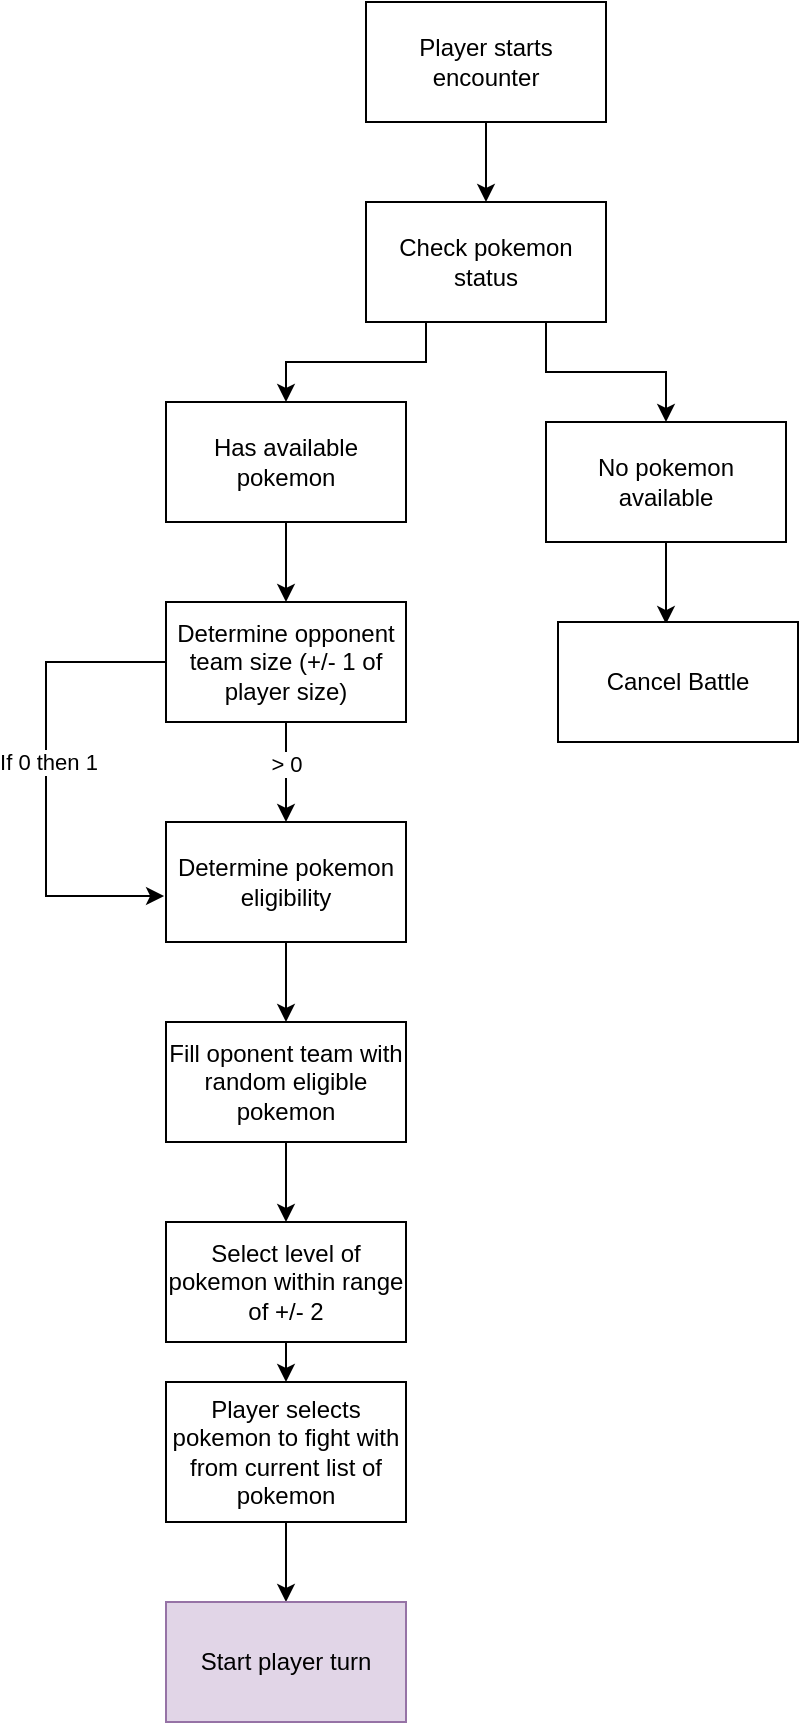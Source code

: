 <mxfile version="21.7.4" type="device" pages="3">
  <diagram id="NEHD2kZEJvYWs2-_3NYI" name="Start Combat">
    <mxGraphModel dx="2066" dy="1111" grid="1" gridSize="10" guides="1" tooltips="1" connect="1" arrows="1" fold="1" page="1" pageScale="1" pageWidth="850" pageHeight="1100" math="0" shadow="0">
      <root>
        <mxCell id="0" />
        <mxCell id="1" parent="0" />
        <mxCell id="_7RisfW2_EcUqP_K5y7g-1" style="edgeStyle=orthogonalEdgeStyle;rounded=0;orthogonalLoop=1;jettySize=auto;html=1;exitX=0.5;exitY=1;exitDx=0;exitDy=0;entryX=0.5;entryY=0;entryDx=0;entryDy=0;" edge="1" parent="1" source="_7RisfW2_EcUqP_K5y7g-2" target="_7RisfW2_EcUqP_K5y7g-6">
          <mxGeometry relative="1" as="geometry" />
        </mxCell>
        <mxCell id="_7RisfW2_EcUqP_K5y7g-2" value="Player starts encounter" style="rounded=0;whiteSpace=wrap;html=1;" vertex="1" parent="1">
          <mxGeometry x="330" y="160" width="120" height="60" as="geometry" />
        </mxCell>
        <mxCell id="_7RisfW2_EcUqP_K5y7g-25" style="edgeStyle=orthogonalEdgeStyle;rounded=0;orthogonalLoop=1;jettySize=auto;html=1;exitX=0.5;exitY=1;exitDx=0;exitDy=0;entryX=0.5;entryY=0;entryDx=0;entryDy=0;" edge="1" parent="1" source="_7RisfW2_EcUqP_K5y7g-3" target="_7RisfW2_EcUqP_K5y7g-24">
          <mxGeometry relative="1" as="geometry" />
        </mxCell>
        <mxCell id="_7RisfW2_EcUqP_K5y7g-3" value="Player selects pokemon to fight with from current list of pokemon" style="rounded=0;whiteSpace=wrap;html=1;" vertex="1" parent="1">
          <mxGeometry x="230" y="850" width="120" height="70" as="geometry" />
        </mxCell>
        <mxCell id="_7RisfW2_EcUqP_K5y7g-4" style="edgeStyle=orthogonalEdgeStyle;rounded=0;orthogonalLoop=1;jettySize=auto;html=1;exitX=0.25;exitY=1;exitDx=0;exitDy=0;entryX=0.5;entryY=0;entryDx=0;entryDy=0;" edge="1" parent="1" source="_7RisfW2_EcUqP_K5y7g-6" target="_7RisfW2_EcUqP_K5y7g-8">
          <mxGeometry relative="1" as="geometry" />
        </mxCell>
        <mxCell id="_7RisfW2_EcUqP_K5y7g-5" style="edgeStyle=orthogonalEdgeStyle;rounded=0;orthogonalLoop=1;jettySize=auto;html=1;exitX=0.75;exitY=1;exitDx=0;exitDy=0;" edge="1" parent="1" source="_7RisfW2_EcUqP_K5y7g-6" target="_7RisfW2_EcUqP_K5y7g-10">
          <mxGeometry relative="1" as="geometry" />
        </mxCell>
        <mxCell id="_7RisfW2_EcUqP_K5y7g-6" value="Check pokemon status" style="rounded=0;whiteSpace=wrap;html=1;" vertex="1" parent="1">
          <mxGeometry x="330" y="260" width="120" height="60" as="geometry" />
        </mxCell>
        <mxCell id="_7RisfW2_EcUqP_K5y7g-7" style="edgeStyle=orthogonalEdgeStyle;rounded=0;orthogonalLoop=1;jettySize=auto;html=1;exitX=0.5;exitY=1;exitDx=0;exitDy=0;entryX=0.5;entryY=0;entryDx=0;entryDy=0;" edge="1" parent="1" source="_7RisfW2_EcUqP_K5y7g-8" target="_7RisfW2_EcUqP_K5y7g-22">
          <mxGeometry relative="1" as="geometry" />
        </mxCell>
        <mxCell id="_7RisfW2_EcUqP_K5y7g-8" value="Has available pokemon" style="rounded=0;whiteSpace=wrap;html=1;" vertex="1" parent="1">
          <mxGeometry x="230" y="360" width="120" height="60" as="geometry" />
        </mxCell>
        <mxCell id="_7RisfW2_EcUqP_K5y7g-9" style="edgeStyle=orthogonalEdgeStyle;rounded=0;orthogonalLoop=1;jettySize=auto;html=1;exitX=0.5;exitY=1;exitDx=0;exitDy=0;entryX=0.45;entryY=0.017;entryDx=0;entryDy=0;entryPerimeter=0;" edge="1" parent="1" source="_7RisfW2_EcUqP_K5y7g-10" target="_7RisfW2_EcUqP_K5y7g-11">
          <mxGeometry relative="1" as="geometry" />
        </mxCell>
        <mxCell id="_7RisfW2_EcUqP_K5y7g-10" value="No pokemon available" style="rounded=0;whiteSpace=wrap;html=1;" vertex="1" parent="1">
          <mxGeometry x="420" y="370" width="120" height="60" as="geometry" />
        </mxCell>
        <mxCell id="_7RisfW2_EcUqP_K5y7g-11" value="Cancel Battle" style="rounded=0;whiteSpace=wrap;html=1;" vertex="1" parent="1">
          <mxGeometry x="426" y="470" width="120" height="60" as="geometry" />
        </mxCell>
        <mxCell id="_7RisfW2_EcUqP_K5y7g-12" style="edgeStyle=orthogonalEdgeStyle;rounded=0;orthogonalLoop=1;jettySize=auto;html=1;exitX=0.5;exitY=1;exitDx=0;exitDy=0;entryX=0.5;entryY=0;entryDx=0;entryDy=0;" edge="1" parent="1" source="_7RisfW2_EcUqP_K5y7g-13" target="_7RisfW2_EcUqP_K5y7g-17">
          <mxGeometry relative="1" as="geometry" />
        </mxCell>
        <mxCell id="_7RisfW2_EcUqP_K5y7g-13" value="Fill oponent team with random eligible pokemon" style="rounded=0;whiteSpace=wrap;html=1;" vertex="1" parent="1">
          <mxGeometry x="230" y="670" width="120" height="60" as="geometry" />
        </mxCell>
        <mxCell id="_7RisfW2_EcUqP_K5y7g-14" style="edgeStyle=orthogonalEdgeStyle;rounded=0;orthogonalLoop=1;jettySize=auto;html=1;exitX=0.5;exitY=1;exitDx=0;exitDy=0;entryX=0.5;entryY=0;entryDx=0;entryDy=0;" edge="1" parent="1" source="_7RisfW2_EcUqP_K5y7g-15" target="_7RisfW2_EcUqP_K5y7g-13">
          <mxGeometry relative="1" as="geometry" />
        </mxCell>
        <mxCell id="_7RisfW2_EcUqP_K5y7g-15" value="Determine pokemon eligibility" style="rounded=0;whiteSpace=wrap;html=1;" vertex="1" parent="1">
          <mxGeometry x="230" y="570" width="120" height="60" as="geometry" />
        </mxCell>
        <mxCell id="_7RisfW2_EcUqP_K5y7g-16" style="edgeStyle=orthogonalEdgeStyle;rounded=0;orthogonalLoop=1;jettySize=auto;html=1;exitX=0.5;exitY=1;exitDx=0;exitDy=0;entryX=0.5;entryY=0;entryDx=0;entryDy=0;" edge="1" parent="1" source="_7RisfW2_EcUqP_K5y7g-17" target="_7RisfW2_EcUqP_K5y7g-3">
          <mxGeometry relative="1" as="geometry" />
        </mxCell>
        <mxCell id="_7RisfW2_EcUqP_K5y7g-17" value="Select level of pokemon within range of +/- 2" style="rounded=0;whiteSpace=wrap;html=1;" vertex="1" parent="1">
          <mxGeometry x="230" y="770" width="120" height="60" as="geometry" />
        </mxCell>
        <mxCell id="_7RisfW2_EcUqP_K5y7g-18" style="edgeStyle=orthogonalEdgeStyle;rounded=0;orthogonalLoop=1;jettySize=auto;html=1;exitX=0;exitY=0.5;exitDx=0;exitDy=0;entryX=-0.008;entryY=0.617;entryDx=0;entryDy=0;entryPerimeter=0;" edge="1" parent="1" source="_7RisfW2_EcUqP_K5y7g-22" target="_7RisfW2_EcUqP_K5y7g-15">
          <mxGeometry relative="1" as="geometry">
            <Array as="points">
              <mxPoint x="170" y="490" />
              <mxPoint x="170" y="607" />
            </Array>
          </mxGeometry>
        </mxCell>
        <mxCell id="_7RisfW2_EcUqP_K5y7g-19" value="If 0 then 1" style="edgeLabel;html=1;align=center;verticalAlign=middle;resizable=0;points=[];" vertex="1" connectable="0" parent="_7RisfW2_EcUqP_K5y7g-18">
          <mxGeometry x="0.115" y="1" relative="1" as="geometry">
            <mxPoint y="-22" as="offset" />
          </mxGeometry>
        </mxCell>
        <mxCell id="_7RisfW2_EcUqP_K5y7g-20" style="edgeStyle=orthogonalEdgeStyle;rounded=0;orthogonalLoop=1;jettySize=auto;html=1;exitX=0.5;exitY=1;exitDx=0;exitDy=0;entryX=0.5;entryY=0;entryDx=0;entryDy=0;" edge="1" parent="1" source="_7RisfW2_EcUqP_K5y7g-22" target="_7RisfW2_EcUqP_K5y7g-15">
          <mxGeometry relative="1" as="geometry" />
        </mxCell>
        <mxCell id="_7RisfW2_EcUqP_K5y7g-21" value="&amp;gt; 0" style="edgeLabel;html=1;align=center;verticalAlign=middle;resizable=0;points=[];" vertex="1" connectable="0" parent="_7RisfW2_EcUqP_K5y7g-20">
          <mxGeometry x="-0.17" relative="1" as="geometry">
            <mxPoint as="offset" />
          </mxGeometry>
        </mxCell>
        <mxCell id="_7RisfW2_EcUqP_K5y7g-22" value="Determine opponent team size (+/- 1 of player size)" style="rounded=0;whiteSpace=wrap;html=1;" vertex="1" parent="1">
          <mxGeometry x="230" y="460" width="120" height="60" as="geometry" />
        </mxCell>
        <mxCell id="_7RisfW2_EcUqP_K5y7g-24" value="Start player turn" style="rounded=0;whiteSpace=wrap;html=1;fillColor=#e1d5e7;strokeColor=#9673a6;" vertex="1" parent="1">
          <mxGeometry x="230" y="960" width="120" height="60" as="geometry" />
        </mxCell>
      </root>
    </mxGraphModel>
  </diagram>
  <diagram name="Player Turn" id="GVkyA7I8p7daCF0-j5k8">
    <mxGraphModel dx="3801" dy="1587" grid="1" gridSize="10" guides="1" tooltips="1" connect="1" arrows="1" fold="1" page="1" pageScale="1" pageWidth="850" pageHeight="1100" background="none" math="0" shadow="0">
      <root>
        <mxCell id="0" />
        <mxCell id="1" parent="0" />
        <mxCell id="tmCChO5Cso2QzUKUQRvO-58" style="edgeStyle=orthogonalEdgeStyle;rounded=0;orthogonalLoop=1;jettySize=auto;html=1;exitX=0.5;exitY=1;exitDx=0;exitDy=0;" edge="1" parent="1" source="tmCChO5Cso2QzUKUQRvO-34" target="tmCChO5Cso2QzUKUQRvO-40">
          <mxGeometry relative="1" as="geometry" />
        </mxCell>
        <mxCell id="tmCChO5Cso2QzUKUQRvO-34" value="Attack" style="rounded=0;whiteSpace=wrap;html=1;" vertex="1" parent="1">
          <mxGeometry x="80" y="210" width="120" height="60" as="geometry" />
        </mxCell>
        <mxCell id="tmCChO5Cso2QzUKUQRvO-100" style="edgeStyle=orthogonalEdgeStyle;rounded=0;orthogonalLoop=1;jettySize=auto;html=1;exitX=0.5;exitY=1;exitDx=0;exitDy=0;entryX=0.5;entryY=0;entryDx=0;entryDy=0;" edge="1" parent="1" source="tmCChO5Cso2QzUKUQRvO-35" target="tmCChO5Cso2QzUKUQRvO-88">
          <mxGeometry relative="1" as="geometry" />
        </mxCell>
        <mxCell id="tmCChO5Cso2QzUKUQRvO-35" value="Heal" style="rounded=0;whiteSpace=wrap;html=1;" vertex="1" parent="1">
          <mxGeometry x="250" y="200" width="120" height="60" as="geometry" />
        </mxCell>
        <mxCell id="tmCChO5Cso2QzUKUQRvO-118" style="edgeStyle=orthogonalEdgeStyle;rounded=0;orthogonalLoop=1;jettySize=auto;html=1;exitX=0.5;exitY=1;exitDx=0;exitDy=0;" edge="1" parent="1" source="tmCChO5Cso2QzUKUQRvO-36" target="tmCChO5Cso2QzUKUQRvO-117">
          <mxGeometry relative="1" as="geometry" />
        </mxCell>
        <mxCell id="tmCChO5Cso2QzUKUQRvO-36" value="Defend" style="rounded=0;whiteSpace=wrap;html=1;" vertex="1" parent="1">
          <mxGeometry x="430" y="200" width="120" height="60" as="geometry" />
        </mxCell>
        <mxCell id="tmCChO5Cso2QzUKUQRvO-59" style="edgeStyle=orthogonalEdgeStyle;rounded=0;orthogonalLoop=1;jettySize=auto;html=1;exitX=0.5;exitY=1;exitDx=0;exitDy=0;entryX=0.5;entryY=0;entryDx=0;entryDy=0;" edge="1" parent="1" source="tmCChO5Cso2QzUKUQRvO-40" target="tmCChO5Cso2QzUKUQRvO-41">
          <mxGeometry relative="1" as="geometry" />
        </mxCell>
        <mxCell id="tmCChO5Cso2QzUKUQRvO-40" value="Select random attack from pokemon attack list" style="rounded=0;whiteSpace=wrap;html=1;" vertex="1" parent="1">
          <mxGeometry x="-305" y="280" width="120" height="60" as="geometry" />
        </mxCell>
        <mxCell id="tmCChO5Cso2QzUKUQRvO-43" style="edgeStyle=orthogonalEdgeStyle;rounded=0;orthogonalLoop=1;jettySize=auto;html=1;exitX=0.25;exitY=1;exitDx=0;exitDy=0;" edge="1" parent="1" source="tmCChO5Cso2QzUKUQRvO-41" target="tmCChO5Cso2QzUKUQRvO-42">
          <mxGeometry relative="1" as="geometry" />
        </mxCell>
        <mxCell id="tmCChO5Cso2QzUKUQRvO-44" value="Miss" style="edgeLabel;html=1;align=center;verticalAlign=middle;resizable=0;points=[];" vertex="1" connectable="0" parent="tmCChO5Cso2QzUKUQRvO-43">
          <mxGeometry x="-0.04" y="1" relative="1" as="geometry">
            <mxPoint as="offset" />
          </mxGeometry>
        </mxCell>
        <mxCell id="tmCChO5Cso2QzUKUQRvO-46" style="edgeStyle=orthogonalEdgeStyle;rounded=0;orthogonalLoop=1;jettySize=auto;html=1;exitX=0.75;exitY=1;exitDx=0;exitDy=0;" edge="1" parent="1" source="tmCChO5Cso2QzUKUQRvO-41" target="tmCChO5Cso2QzUKUQRvO-45">
          <mxGeometry relative="1" as="geometry" />
        </mxCell>
        <mxCell id="tmCChO5Cso2QzUKUQRvO-47" value="Hit" style="edgeLabel;html=1;align=center;verticalAlign=middle;resizable=0;points=[];" vertex="1" connectable="0" parent="tmCChO5Cso2QzUKUQRvO-46">
          <mxGeometry x="0.409" y="3" relative="1" as="geometry">
            <mxPoint as="offset" />
          </mxGeometry>
        </mxCell>
        <mxCell id="tmCChO5Cso2QzUKUQRvO-41" value="Does attack miss&lt;br&gt;10% chance to miss" style="rounded=0;whiteSpace=wrap;html=1;" vertex="1" parent="1">
          <mxGeometry x="-305" y="380" width="120" height="60" as="geometry" />
        </mxCell>
        <mxCell id="tmCChO5Cso2QzUKUQRvO-87" style="edgeStyle=orthogonalEdgeStyle;rounded=0;orthogonalLoop=1;jettySize=auto;html=1;exitX=0.5;exitY=1;exitDx=0;exitDy=0;entryX=0;entryY=0.5;entryDx=0;entryDy=0;" edge="1" parent="1" source="tmCChO5Cso2QzUKUQRvO-42" target="tmCChO5Cso2QzUKUQRvO-66">
          <mxGeometry relative="1" as="geometry">
            <mxPoint x="-1090" y="1470" as="targetPoint" />
            <Array as="points">
              <mxPoint x="-490" y="630" />
              <mxPoint x="-570" y="630" />
              <mxPoint x="-570" y="1440" />
              <mxPoint x="-60" y="1440" />
            </Array>
          </mxGeometry>
        </mxCell>
        <mxCell id="tmCChO5Cso2QzUKUQRvO-42" value="No damage" style="rounded=0;whiteSpace=wrap;html=1;" vertex="1" parent="1">
          <mxGeometry x="-550" y="490" width="120" height="60" as="geometry" />
        </mxCell>
        <mxCell id="tmCChO5Cso2QzUKUQRvO-51" style="edgeStyle=orthogonalEdgeStyle;rounded=0;orthogonalLoop=1;jettySize=auto;html=1;exitX=0.25;exitY=1;exitDx=0;exitDy=0;entryX=0.442;entryY=0.033;entryDx=0;entryDy=0;entryPerimeter=0;" edge="1" parent="1" source="tmCChO5Cso2QzUKUQRvO-45" target="tmCChO5Cso2QzUKUQRvO-48">
          <mxGeometry relative="1" as="geometry" />
        </mxCell>
        <mxCell id="tmCChO5Cso2QzUKUQRvO-52" value="weak" style="edgeLabel;html=1;align=center;verticalAlign=middle;resizable=0;points=[];" vertex="1" connectable="0" parent="tmCChO5Cso2QzUKUQRvO-51">
          <mxGeometry x="0.349" y="-3" relative="1" as="geometry">
            <mxPoint as="offset" />
          </mxGeometry>
        </mxCell>
        <mxCell id="tmCChO5Cso2QzUKUQRvO-53" value="Normal" style="edgeStyle=orthogonalEdgeStyle;rounded=0;orthogonalLoop=1;jettySize=auto;html=1;exitX=0.5;exitY=1;exitDx=0;exitDy=0;entryX=0.5;entryY=0;entryDx=0;entryDy=0;" edge="1" parent="1" source="tmCChO5Cso2QzUKUQRvO-45" target="tmCChO5Cso2QzUKUQRvO-49">
          <mxGeometry relative="1" as="geometry" />
        </mxCell>
        <mxCell id="tmCChO5Cso2QzUKUQRvO-54" style="edgeStyle=orthogonalEdgeStyle;rounded=0;orthogonalLoop=1;jettySize=auto;html=1;exitX=0.75;exitY=1;exitDx=0;exitDy=0;entryX=0.5;entryY=0;entryDx=0;entryDy=0;" edge="1" parent="1" source="tmCChO5Cso2QzUKUQRvO-45" target="tmCChO5Cso2QzUKUQRvO-50">
          <mxGeometry relative="1" as="geometry" />
        </mxCell>
        <mxCell id="tmCChO5Cso2QzUKUQRvO-55" value="Strong" style="edgeLabel;html=1;align=center;verticalAlign=middle;resizable=0;points=[];" vertex="1" connectable="0" parent="tmCChO5Cso2QzUKUQRvO-54">
          <mxGeometry x="-0.162" y="4" relative="1" as="geometry">
            <mxPoint as="offset" />
          </mxGeometry>
        </mxCell>
        <mxCell id="tmCChO5Cso2QzUKUQRvO-45" value="Is opponent weak or strong to attack type" style="rounded=0;whiteSpace=wrap;html=1;" vertex="1" parent="1">
          <mxGeometry x="-220" y="490" width="120" height="60" as="geometry" />
        </mxCell>
        <mxCell id="tmCChO5Cso2QzUKUQRvO-60" style="edgeStyle=orthogonalEdgeStyle;rounded=0;orthogonalLoop=1;jettySize=auto;html=1;exitX=0.5;exitY=1;exitDx=0;exitDy=0;entryX=0.25;entryY=0;entryDx=0;entryDy=0;" edge="1" parent="1" source="tmCChO5Cso2QzUKUQRvO-48" target="tmCChO5Cso2QzUKUQRvO-57">
          <mxGeometry relative="1" as="geometry" />
        </mxCell>
        <mxCell id="tmCChO5Cso2QzUKUQRvO-48" value="2x" style="rounded=0;whiteSpace=wrap;html=1;" vertex="1" parent="1">
          <mxGeometry x="-390" y="610" width="120" height="60" as="geometry" />
        </mxCell>
        <mxCell id="tmCChO5Cso2QzUKUQRvO-61" style="edgeStyle=orthogonalEdgeStyle;rounded=0;orthogonalLoop=1;jettySize=auto;html=1;exitX=0.5;exitY=1;exitDx=0;exitDy=0;entryX=0.5;entryY=0;entryDx=0;entryDy=0;" edge="1" parent="1" source="tmCChO5Cso2QzUKUQRvO-49" target="tmCChO5Cso2QzUKUQRvO-57">
          <mxGeometry relative="1" as="geometry" />
        </mxCell>
        <mxCell id="tmCChO5Cso2QzUKUQRvO-49" value="1x" style="rounded=0;whiteSpace=wrap;html=1;" vertex="1" parent="1">
          <mxGeometry x="-220" y="610" width="120" height="60" as="geometry" />
        </mxCell>
        <mxCell id="tmCChO5Cso2QzUKUQRvO-62" style="edgeStyle=orthogonalEdgeStyle;rounded=0;orthogonalLoop=1;jettySize=auto;html=1;exitX=0.5;exitY=1;exitDx=0;exitDy=0;entryX=0.75;entryY=0;entryDx=0;entryDy=0;" edge="1" parent="1" source="tmCChO5Cso2QzUKUQRvO-50" target="tmCChO5Cso2QzUKUQRvO-57">
          <mxGeometry relative="1" as="geometry" />
        </mxCell>
        <mxCell id="tmCChO5Cso2QzUKUQRvO-50" value="1/2" style="rounded=0;whiteSpace=wrap;html=1;" vertex="1" parent="1">
          <mxGeometry x="-40" y="610" width="120" height="60" as="geometry" />
        </mxCell>
        <mxCell id="tmCChO5Cso2QzUKUQRvO-72" style="edgeStyle=orthogonalEdgeStyle;rounded=0;orthogonalLoop=1;jettySize=auto;html=1;exitX=0.5;exitY=1;exitDx=0;exitDy=0;" edge="1" parent="1" source="tmCChO5Cso2QzUKUQRvO-57" target="tmCChO5Cso2QzUKUQRvO-63">
          <mxGeometry relative="1" as="geometry" />
        </mxCell>
        <mxCell id="tmCChO5Cso2QzUKUQRvO-57" value="calculate opponent health" style="rounded=0;whiteSpace=wrap;html=1;" vertex="1" parent="1">
          <mxGeometry x="-220" y="740" width="120" height="60" as="geometry" />
        </mxCell>
        <mxCell id="tmCChO5Cso2QzUKUQRvO-73" style="edgeStyle=orthogonalEdgeStyle;rounded=0;orthogonalLoop=1;jettySize=auto;html=1;exitX=0.25;exitY=1;exitDx=0;exitDy=0;entryX=0.5;entryY=0;entryDx=0;entryDy=0;" edge="1" parent="1" source="tmCChO5Cso2QzUKUQRvO-63" target="tmCChO5Cso2QzUKUQRvO-64">
          <mxGeometry relative="1" as="geometry" />
        </mxCell>
        <mxCell id="tmCChO5Cso2QzUKUQRvO-85" value="yes" style="edgeLabel;html=1;align=center;verticalAlign=middle;resizable=0;points=[];" vertex="1" connectable="0" parent="tmCChO5Cso2QzUKUQRvO-73">
          <mxGeometry x="-0.181" y="-1" relative="1" as="geometry">
            <mxPoint as="offset" />
          </mxGeometry>
        </mxCell>
        <mxCell id="tmCChO5Cso2QzUKUQRvO-81" style="edgeStyle=orthogonalEdgeStyle;rounded=0;orthogonalLoop=1;jettySize=auto;html=1;exitX=0.75;exitY=1;exitDx=0;exitDy=0;entryX=0.5;entryY=0;entryDx=0;entryDy=0;" edge="1" parent="1" source="tmCChO5Cso2QzUKUQRvO-63" target="tmCChO5Cso2QzUKUQRvO-65">
          <mxGeometry relative="1" as="geometry" />
        </mxCell>
        <mxCell id="tmCChO5Cso2QzUKUQRvO-86" value="no" style="edgeLabel;html=1;align=center;verticalAlign=middle;resizable=0;points=[];" vertex="1" connectable="0" parent="tmCChO5Cso2QzUKUQRvO-81">
          <mxGeometry x="-0.054" y="-1" relative="1" as="geometry">
            <mxPoint as="offset" />
          </mxGeometry>
        </mxCell>
        <mxCell id="tmCChO5Cso2QzUKUQRvO-63" value="Is opponent pokemon knocked out" style="rounded=0;whiteSpace=wrap;html=1;" vertex="1" parent="1">
          <mxGeometry x="-220" y="850" width="120" height="60" as="geometry" />
        </mxCell>
        <mxCell id="tmCChO5Cso2QzUKUQRvO-74" style="edgeStyle=orthogonalEdgeStyle;rounded=0;orthogonalLoop=1;jettySize=auto;html=1;exitX=0.5;exitY=1;exitDx=0;exitDy=0;" edge="1" parent="1" source="tmCChO5Cso2QzUKUQRvO-64" target="tmCChO5Cso2QzUKUQRvO-69">
          <mxGeometry relative="1" as="geometry" />
        </mxCell>
        <mxCell id="tmCChO5Cso2QzUKUQRvO-83" value="no" style="edgeLabel;html=1;align=center;verticalAlign=middle;resizable=0;points=[];" vertex="1" connectable="0" parent="tmCChO5Cso2QzUKUQRvO-74">
          <mxGeometry x="0.108" relative="1" as="geometry">
            <mxPoint as="offset" />
          </mxGeometry>
        </mxCell>
        <mxCell id="tmCChO5Cso2QzUKUQRvO-75" style="edgeStyle=orthogonalEdgeStyle;rounded=0;orthogonalLoop=1;jettySize=auto;html=1;exitX=0.25;exitY=1;exitDx=0;exitDy=0;" edge="1" parent="1" source="tmCChO5Cso2QzUKUQRvO-64" target="tmCChO5Cso2QzUKUQRvO-68">
          <mxGeometry relative="1" as="geometry" />
        </mxCell>
        <mxCell id="tmCChO5Cso2QzUKUQRvO-82" value="yes" style="edgeLabel;html=1;align=center;verticalAlign=middle;resizable=0;points=[];" vertex="1" connectable="0" parent="tmCChO5Cso2QzUKUQRvO-75">
          <mxGeometry x="0.269" y="4" relative="1" as="geometry">
            <mxPoint as="offset" />
          </mxGeometry>
        </mxCell>
        <mxCell id="tmCChO5Cso2QzUKUQRvO-64" value="Check for available pokemon" style="rounded=0;whiteSpace=wrap;html=1;" vertex="1" parent="1">
          <mxGeometry x="-305" y="960" width="120" height="60" as="geometry" />
        </mxCell>
        <mxCell id="tmCChO5Cso2QzUKUQRvO-80" style="edgeStyle=orthogonalEdgeStyle;rounded=0;orthogonalLoop=1;jettySize=auto;html=1;exitX=0.5;exitY=1;exitDx=0;exitDy=0;entryX=0.75;entryY=0;entryDx=0;entryDy=0;" edge="1" parent="1" source="tmCChO5Cso2QzUKUQRvO-65" target="tmCChO5Cso2QzUKUQRvO-66">
          <mxGeometry relative="1" as="geometry" />
        </mxCell>
        <mxCell id="tmCChO5Cso2QzUKUQRvO-65" value="Announce oppoenent health" style="rounded=0;whiteSpace=wrap;html=1;" vertex="1" parent="1">
          <mxGeometry x="-130" y="960" width="120" height="60" as="geometry" />
        </mxCell>
        <mxCell id="tmCChO5Cso2QzUKUQRvO-66" value="Start opponent turn" style="rounded=0;whiteSpace=wrap;html=1;fillColor=#dae8fc;strokeColor=#6c8ebf;" vertex="1" parent="1">
          <mxGeometry x="-60" y="1370" width="280" height="130" as="geometry" />
        </mxCell>
        <mxCell id="tmCChO5Cso2QzUKUQRvO-76" style="edgeStyle=orthogonalEdgeStyle;rounded=0;orthogonalLoop=1;jettySize=auto;html=1;exitX=0.5;exitY=1;exitDx=0;exitDy=0;" edge="1" parent="1" source="tmCChO5Cso2QzUKUQRvO-68" target="tmCChO5Cso2QzUKUQRvO-70">
          <mxGeometry relative="1" as="geometry" />
        </mxCell>
        <mxCell id="tmCChO5Cso2QzUKUQRvO-68" value="Select next pokemon" style="rounded=0;whiteSpace=wrap;html=1;" vertex="1" parent="1">
          <mxGeometry x="-460" y="1070" width="120" height="60" as="geometry" />
        </mxCell>
        <mxCell id="tmCChO5Cso2QzUKUQRvO-69" value="End battle, player wins" style="rounded=0;whiteSpace=wrap;html=1;fillColor=#d5e8d4;strokeColor=#82b366;" vertex="1" parent="1">
          <mxGeometry x="-290" y="1070" width="120" height="60" as="geometry" />
        </mxCell>
        <mxCell id="tmCChO5Cso2QzUKUQRvO-77" style="edgeStyle=orthogonalEdgeStyle;rounded=0;orthogonalLoop=1;jettySize=auto;html=1;exitX=0.75;exitY=1;exitDx=0;exitDy=0;" edge="1" parent="1" source="tmCChO5Cso2QzUKUQRvO-70" target="tmCChO5Cso2QzUKUQRvO-66">
          <mxGeometry relative="1" as="geometry" />
        </mxCell>
        <mxCell id="tmCChO5Cso2QzUKUQRvO-78" style="edgeStyle=orthogonalEdgeStyle;rounded=0;orthogonalLoop=1;jettySize=auto;html=1;exitX=0.25;exitY=1;exitDx=0;exitDy=0;" edge="1" parent="1" source="tmCChO5Cso2QzUKUQRvO-70" target="tmCChO5Cso2QzUKUQRvO-71">
          <mxGeometry relative="1" as="geometry" />
        </mxCell>
        <mxCell id="tmCChO5Cso2QzUKUQRvO-84" value="yes" style="edgeLabel;html=1;align=center;verticalAlign=middle;resizable=0;points=[];" vertex="1" connectable="0" parent="tmCChO5Cso2QzUKUQRvO-78">
          <mxGeometry x="0.133" y="1" relative="1" as="geometry">
            <mxPoint as="offset" />
          </mxGeometry>
        </mxCell>
        <mxCell id="tmCChO5Cso2QzUKUQRvO-70" value="Does player want to switch as well?" style="rounded=0;whiteSpace=wrap;html=1;" vertex="1" parent="1">
          <mxGeometry x="-460" y="1180" width="120" height="60" as="geometry" />
        </mxCell>
        <mxCell id="tmCChO5Cso2QzUKUQRvO-79" style="edgeStyle=orthogonalEdgeStyle;rounded=0;orthogonalLoop=1;jettySize=auto;html=1;exitX=0.5;exitY=1;exitDx=0;exitDy=0;entryX=0.25;entryY=0;entryDx=0;entryDy=0;" edge="1" parent="1" source="tmCChO5Cso2QzUKUQRvO-71" target="tmCChO5Cso2QzUKUQRvO-66">
          <mxGeometry relative="1" as="geometry" />
        </mxCell>
        <mxCell id="tmCChO5Cso2QzUKUQRvO-71" value="select new player pokemon" style="rounded=0;whiteSpace=wrap;html=1;" vertex="1" parent="1">
          <mxGeometry x="-530" y="1290" width="120" height="60" as="geometry" />
        </mxCell>
        <mxCell id="tmCChO5Cso2QzUKUQRvO-105" style="edgeStyle=orthogonalEdgeStyle;rounded=0;orthogonalLoop=1;jettySize=auto;html=1;exitX=0.25;exitY=1;exitDx=0;exitDy=0;" edge="1" parent="1" source="tmCChO5Cso2QzUKUQRvO-88" target="tmCChO5Cso2QzUKUQRvO-89">
          <mxGeometry relative="1" as="geometry">
            <Array as="points">
              <mxPoint x="280" y="410" />
              <mxPoint x="210" y="410" />
            </Array>
          </mxGeometry>
        </mxCell>
        <mxCell id="tmCChO5Cso2QzUKUQRvO-106" value="Yes" style="edgeLabel;html=1;align=center;verticalAlign=middle;resizable=0;points=[];" vertex="1" connectable="0" parent="tmCChO5Cso2QzUKUQRvO-105">
          <mxGeometry x="0.329" relative="1" as="geometry">
            <mxPoint as="offset" />
          </mxGeometry>
        </mxCell>
        <mxCell id="tmCChO5Cso2QzUKUQRvO-107" style="edgeStyle=orthogonalEdgeStyle;rounded=0;orthogonalLoop=1;jettySize=auto;html=1;exitX=0.75;exitY=1;exitDx=0;exitDy=0;entryX=0.75;entryY=1;entryDx=0;entryDy=0;" edge="1" parent="1" source="tmCChO5Cso2QzUKUQRvO-88" target="tmCChO5Cso2QzUKUQRvO-95">
          <mxGeometry relative="1" as="geometry">
            <Array as="points">
              <mxPoint x="340" y="380" />
              <mxPoint x="390" y="380" />
              <mxPoint x="390" y="190" />
              <mxPoint x="340" y="190" />
            </Array>
          </mxGeometry>
        </mxCell>
        <mxCell id="tmCChO5Cso2QzUKUQRvO-108" value="No" style="edgeLabel;html=1;align=center;verticalAlign=middle;resizable=0;points=[];" vertex="1" connectable="0" parent="tmCChO5Cso2QzUKUQRvO-107">
          <mxGeometry x="-0.291" y="-4" relative="1" as="geometry">
            <mxPoint as="offset" />
          </mxGeometry>
        </mxCell>
        <mxCell id="tmCChO5Cso2QzUKUQRvO-88" value="Does player have potions" style="rounded=0;whiteSpace=wrap;html=1;" vertex="1" parent="1">
          <mxGeometry x="250" y="300" width="120" height="60" as="geometry" />
        </mxCell>
        <mxCell id="tmCChO5Cso2QzUKUQRvO-102" style="edgeStyle=orthogonalEdgeStyle;rounded=0;orthogonalLoop=1;jettySize=auto;html=1;exitX=0.25;exitY=1;exitDx=0;exitDy=0;entryX=0.367;entryY=1.017;entryDx=0;entryDy=0;entryPerimeter=0;" edge="1" parent="1" source="tmCChO5Cso2QzUKUQRvO-89" target="tmCChO5Cso2QzUKUQRvO-95">
          <mxGeometry relative="1" as="geometry">
            <Array as="points">
              <mxPoint x="180" y="510" />
              <mxPoint x="130" y="510" />
              <mxPoint x="130" y="390" />
              <mxPoint x="210" y="390" />
              <mxPoint x="210" y="190" />
              <mxPoint x="294" y="190" />
            </Array>
          </mxGeometry>
        </mxCell>
        <mxCell id="tmCChO5Cso2QzUKUQRvO-104" value="Yes" style="edgeLabel;html=1;align=center;verticalAlign=middle;resizable=0;points=[];" vertex="1" connectable="0" parent="tmCChO5Cso2QzUKUQRvO-102">
          <mxGeometry x="-0.145" y="1" relative="1" as="geometry">
            <mxPoint as="offset" />
          </mxGeometry>
        </mxCell>
        <mxCell id="tmCChO5Cso2QzUKUQRvO-110" style="edgeStyle=orthogonalEdgeStyle;rounded=0;orthogonalLoop=1;jettySize=auto;html=1;exitX=0.5;exitY=1;exitDx=0;exitDy=0;entryX=0.5;entryY=0;entryDx=0;entryDy=0;" edge="1" parent="1" source="tmCChO5Cso2QzUKUQRvO-89" target="tmCChO5Cso2QzUKUQRvO-109">
          <mxGeometry relative="1" as="geometry" />
        </mxCell>
        <mxCell id="tmCChO5Cso2QzUKUQRvO-116" value="no" style="edgeLabel;html=1;align=center;verticalAlign=middle;resizable=0;points=[];" vertex="1" connectable="0" parent="tmCChO5Cso2QzUKUQRvO-110">
          <mxGeometry x="-0.04" y="2" relative="1" as="geometry">
            <mxPoint as="offset" />
          </mxGeometry>
        </mxCell>
        <mxCell id="tmCChO5Cso2QzUKUQRvO-89" value="Is pokemon at full health" style="rounded=0;whiteSpace=wrap;html=1;" vertex="1" parent="1">
          <mxGeometry x="150" y="430" width="120" height="60" as="geometry" />
        </mxCell>
        <mxCell id="tmCChO5Cso2QzUKUQRvO-97" style="edgeStyle=orthogonalEdgeStyle;rounded=0;orthogonalLoop=1;jettySize=auto;html=1;exitX=0.5;exitY=1;exitDx=0;exitDy=0;entryX=0.5;entryY=0;entryDx=0;entryDy=0;" edge="1" parent="1" source="tmCChO5Cso2QzUKUQRvO-95" target="tmCChO5Cso2QzUKUQRvO-35">
          <mxGeometry relative="1" as="geometry" />
        </mxCell>
        <mxCell id="tmCChO5Cso2QzUKUQRvO-99" style="edgeStyle=orthogonalEdgeStyle;rounded=0;orthogonalLoop=1;jettySize=auto;html=1;exitX=1;exitY=0.5;exitDx=0;exitDy=0;" edge="1" parent="1" source="tmCChO5Cso2QzUKUQRvO-95" target="tmCChO5Cso2QzUKUQRvO-36">
          <mxGeometry relative="1" as="geometry" />
        </mxCell>
        <mxCell id="tmCChO5Cso2QzUKUQRvO-103" style="edgeStyle=orthogonalEdgeStyle;rounded=0;orthogonalLoop=1;jettySize=auto;html=1;exitX=0;exitY=0.5;exitDx=0;exitDy=0;" edge="1" parent="1" source="tmCChO5Cso2QzUKUQRvO-95" target="tmCChO5Cso2QzUKUQRvO-34">
          <mxGeometry relative="1" as="geometry" />
        </mxCell>
        <mxCell id="tmCChO5Cso2QzUKUQRvO-95" value="Select option" style="rounded=0;whiteSpace=wrap;html=1;" vertex="1" parent="1">
          <mxGeometry x="250" y="110" width="120" height="60" as="geometry" />
        </mxCell>
        <mxCell id="tmCChO5Cso2QzUKUQRvO-112" style="edgeStyle=orthogonalEdgeStyle;rounded=0;orthogonalLoop=1;jettySize=auto;html=1;exitX=0.5;exitY=1;exitDx=0;exitDy=0;" edge="1" parent="1" source="tmCChO5Cso2QzUKUQRvO-109" target="tmCChO5Cso2QzUKUQRvO-111">
          <mxGeometry relative="1" as="geometry" />
        </mxCell>
        <mxCell id="tmCChO5Cso2QzUKUQRvO-109" value="Heal 25% of health" style="rounded=0;whiteSpace=wrap;html=1;" vertex="1" parent="1">
          <mxGeometry x="150" y="540" width="120" height="60" as="geometry" />
        </mxCell>
        <mxCell id="tmCChO5Cso2QzUKUQRvO-114" style="edgeStyle=orthogonalEdgeStyle;rounded=0;orthogonalLoop=1;jettySize=auto;html=1;exitX=0.25;exitY=1;exitDx=0;exitDy=0;entryX=0.893;entryY=0;entryDx=0;entryDy=0;entryPerimeter=0;" edge="1" parent="1" source="tmCChO5Cso2QzUKUQRvO-111" target="tmCChO5Cso2QzUKUQRvO-66">
          <mxGeometry relative="1" as="geometry" />
        </mxCell>
        <mxCell id="tmCChO5Cso2QzUKUQRvO-111" value="potions - 1" style="rounded=0;whiteSpace=wrap;html=1;" vertex="1" parent="1">
          <mxGeometry x="150" y="640" width="120" height="60" as="geometry" />
        </mxCell>
        <mxCell id="tmCChO5Cso2QzUKUQRvO-119" style="edgeStyle=orthogonalEdgeStyle;rounded=0;orthogonalLoop=1;jettySize=auto;html=1;exitX=0.5;exitY=1;exitDx=0;exitDy=0;entryX=1;entryY=0.5;entryDx=0;entryDy=0;" edge="1" parent="1" source="tmCChO5Cso2QzUKUQRvO-117" target="tmCChO5Cso2QzUKUQRvO-66">
          <mxGeometry relative="1" as="geometry" />
        </mxCell>
        <mxCell id="tmCChO5Cso2QzUKUQRvO-117" value="set defend flag" style="rounded=0;whiteSpace=wrap;html=1;" vertex="1" parent="1">
          <mxGeometry x="470" y="310" width="120" height="60" as="geometry" />
        </mxCell>
        <mxCell id="tmCChO5Cso2QzUKUQRvO-123" style="edgeStyle=orthogonalEdgeStyle;rounded=0;orthogonalLoop=1;jettySize=auto;html=1;exitX=0.5;exitY=1;exitDx=0;exitDy=0;entryX=0.5;entryY=0;entryDx=0;entryDy=0;" edge="1" parent="1" source="tmCChO5Cso2QzUKUQRvO-121" target="tmCChO5Cso2QzUKUQRvO-95">
          <mxGeometry relative="1" as="geometry" />
        </mxCell>
        <mxCell id="tmCChO5Cso2QzUKUQRvO-121" value="Clear defend flag" style="rounded=0;whiteSpace=wrap;html=1;fillColor=#e1d5e7;strokeColor=#9673a6;" vertex="1" parent="1">
          <mxGeometry x="250" y="20" width="120" height="60" as="geometry" />
        </mxCell>
      </root>
    </mxGraphModel>
  </diagram>
  <diagram id="h5HvTg63OCqVAjAX7qtR" name="Opponent Turn">
    <mxGraphModel dx="2916" dy="1111" grid="1" gridSize="10" guides="1" tooltips="1" connect="1" arrows="1" fold="1" page="1" pageScale="1" pageWidth="850" pageHeight="1100" math="0" shadow="0">
      <root>
        <mxCell id="0" />
        <mxCell id="1" parent="0" />
        <mxCell id="cpTdH8z6MFsJDL-kwgdY-4" style="edgeStyle=orthogonalEdgeStyle;rounded=0;orthogonalLoop=1;jettySize=auto;html=1;exitX=0.25;exitY=1;exitDx=0;exitDy=0;entryX=0.5;entryY=0;entryDx=0;entryDy=0;" edge="1" parent="1" source="cpTdH8z6MFsJDL-kwgdY-1" target="cpTdH8z6MFsJDL-kwgdY-2">
          <mxGeometry relative="1" as="geometry" />
        </mxCell>
        <mxCell id="cpTdH8z6MFsJDL-kwgdY-5" style="edgeStyle=orthogonalEdgeStyle;rounded=0;orthogonalLoop=1;jettySize=auto;html=1;exitX=0.75;exitY=1;exitDx=0;exitDy=0;" edge="1" parent="1" source="cpTdH8z6MFsJDL-kwgdY-1" target="cpTdH8z6MFsJDL-kwgdY-3">
          <mxGeometry relative="1" as="geometry" />
        </mxCell>
        <mxCell id="cpTdH8z6MFsJDL-kwgdY-1" value="Select Combat Option&lt;br&gt;75% Attack&lt;br&gt;25%&amp;nbsp; Heal" style="rounded=0;whiteSpace=wrap;html=1;fillColor=#dae8fc;strokeColor=#6c8ebf;" vertex="1" parent="1">
          <mxGeometry x="430" y="40" width="120" height="60" as="geometry" />
        </mxCell>
        <mxCell id="cpTdH8z6MFsJDL-kwgdY-7" style="edgeStyle=orthogonalEdgeStyle;rounded=0;orthogonalLoop=1;jettySize=auto;html=1;exitX=0.25;exitY=1;exitDx=0;exitDy=0;" edge="1" parent="1" source="cpTdH8z6MFsJDL-kwgdY-2" target="cpTdH8z6MFsJDL-kwgdY-6">
          <mxGeometry relative="1" as="geometry" />
        </mxCell>
        <mxCell id="BlKyeiBdJVCAVK_1hjcW-2" style="edgeStyle=orthogonalEdgeStyle;rounded=0;orthogonalLoop=1;jettySize=auto;html=1;exitX=0.75;exitY=1;exitDx=0;exitDy=0;" edge="1" parent="1" source="cpTdH8z6MFsJDL-kwgdY-2" target="BlKyeiBdJVCAVK_1hjcW-1">
          <mxGeometry relative="1" as="geometry" />
        </mxCell>
        <mxCell id="cpTdH8z6MFsJDL-kwgdY-2" value="Attack&lt;br&gt;10% Chance Of Missing" style="rounded=0;whiteSpace=wrap;html=1;" vertex="1" parent="1">
          <mxGeometry x="60" y="140" width="120" height="60" as="geometry" />
        </mxCell>
        <mxCell id="tYvMaA84Hs-XsygMNqZ6-27" style="edgeStyle=orthogonalEdgeStyle;rounded=0;orthogonalLoop=1;jettySize=auto;html=1;exitX=0.5;exitY=1;exitDx=0;exitDy=0;entryX=0.5;entryY=0;entryDx=0;entryDy=0;" edge="1" parent="1" source="cpTdH8z6MFsJDL-kwgdY-3" target="tYvMaA84Hs-XsygMNqZ6-26">
          <mxGeometry relative="1" as="geometry" />
        </mxCell>
        <mxCell id="cpTdH8z6MFsJDL-kwgdY-3" value="Heal" style="rounded=0;whiteSpace=wrap;html=1;" vertex="1" parent="1">
          <mxGeometry x="550" y="140" width="120" height="60" as="geometry" />
        </mxCell>
        <mxCell id="cpTdH8z6MFsJDL-kwgdY-9" style="edgeStyle=orthogonalEdgeStyle;rounded=0;orthogonalLoop=1;jettySize=auto;html=1;exitX=0.5;exitY=1;exitDx=0;exitDy=0;entryX=0.5;entryY=0;entryDx=0;entryDy=0;" edge="1" parent="1" source="cpTdH8z6MFsJDL-kwgdY-6" target="cpTdH8z6MFsJDL-kwgdY-8">
          <mxGeometry relative="1" as="geometry" />
        </mxCell>
        <mxCell id="cpTdH8z6MFsJDL-kwgdY-6" value="Miss" style="rounded=0;whiteSpace=wrap;html=1;" vertex="1" parent="1">
          <mxGeometry x="-60" y="240" width="120" height="60" as="geometry" />
        </mxCell>
        <mxCell id="cpTdH8z6MFsJDL-kwgdY-8" value="Player Turn" style="rounded=0;whiteSpace=wrap;html=1;fillColor=#e1d5e7;strokeColor=#9673a6;" vertex="1" parent="1">
          <mxGeometry x="-60" y="320" width="120" height="60" as="geometry" />
        </mxCell>
        <mxCell id="tYvMaA84Hs-XsygMNqZ6-5" style="edgeStyle=orthogonalEdgeStyle;rounded=0;orthogonalLoop=1;jettySize=auto;html=1;exitX=0.5;exitY=1;exitDx=0;exitDy=0;entryX=0.5;entryY=0;entryDx=0;entryDy=0;" edge="1" parent="1" source="BlKyeiBdJVCAVK_1hjcW-1" target="qsWJ10ocmz1hNp2WFp00-1">
          <mxGeometry relative="1" as="geometry" />
        </mxCell>
        <mxCell id="BlKyeiBdJVCAVK_1hjcW-1" value="Hit" style="rounded=0;whiteSpace=wrap;html=1;" vertex="1" parent="1">
          <mxGeometry x="180" y="240" width="120" height="60" as="geometry" />
        </mxCell>
        <mxCell id="qsWJ10ocmz1hNp2WFp00-6" style="edgeStyle=orthogonalEdgeStyle;rounded=0;orthogonalLoop=1;jettySize=auto;html=1;exitX=0.25;exitY=1;exitDx=0;exitDy=0;entryX=0.5;entryY=0;entryDx=0;entryDy=0;" edge="1" parent="1" source="qsWJ10ocmz1hNp2WFp00-1" target="qsWJ10ocmz1hNp2WFp00-4">
          <mxGeometry relative="1" as="geometry">
            <Array as="points">
              <mxPoint x="210" y="390" />
              <mxPoint x="90" y="390" />
            </Array>
          </mxGeometry>
        </mxCell>
        <mxCell id="qsWJ10ocmz1hNp2WFp00-7" style="edgeStyle=orthogonalEdgeStyle;rounded=0;orthogonalLoop=1;jettySize=auto;html=1;exitX=0.5;exitY=1;exitDx=0;exitDy=0;entryX=0.5;entryY=0;entryDx=0;entryDy=0;" edge="1" parent="1" source="qsWJ10ocmz1hNp2WFp00-1" target="qsWJ10ocmz1hNp2WFp00-3">
          <mxGeometry relative="1" as="geometry" />
        </mxCell>
        <mxCell id="qsWJ10ocmz1hNp2WFp00-8" style="edgeStyle=orthogonalEdgeStyle;rounded=0;orthogonalLoop=1;jettySize=auto;html=1;exitX=0.75;exitY=1;exitDx=0;exitDy=0;entryX=0.5;entryY=0;entryDx=0;entryDy=0;" edge="1" parent="1" source="qsWJ10ocmz1hNp2WFp00-1" target="qsWJ10ocmz1hNp2WFp00-2">
          <mxGeometry relative="1" as="geometry">
            <Array as="points">
              <mxPoint x="270" y="390" />
              <mxPoint x="390" y="390" />
            </Array>
          </mxGeometry>
        </mxCell>
        <mxCell id="qsWJ10ocmz1hNp2WFp00-1" value="Is Player Weak Or Stong To Opponents Attack" style="rounded=0;whiteSpace=wrap;html=1;" vertex="1" parent="1">
          <mxGeometry x="180" y="320" width="120" height="60" as="geometry" />
        </mxCell>
        <mxCell id="aQnKudQZVT4BLoH1GzQ3-3" style="edgeStyle=orthogonalEdgeStyle;rounded=0;orthogonalLoop=1;jettySize=auto;html=1;exitX=0.5;exitY=1;exitDx=0;exitDy=0;" edge="1" parent="1" source="qsWJ10ocmz1hNp2WFp00-2" target="Jzbpax514Uf2y2uxvaFY-2">
          <mxGeometry relative="1" as="geometry" />
        </mxCell>
        <mxCell id="qsWJ10ocmz1hNp2WFp00-2" value="Strong" style="rounded=0;whiteSpace=wrap;html=1;" vertex="1" parent="1">
          <mxGeometry x="330" y="410" width="120" height="60" as="geometry" />
        </mxCell>
        <mxCell id="aQnKudQZVT4BLoH1GzQ3-1" style="edgeStyle=orthogonalEdgeStyle;rounded=0;orthogonalLoop=1;jettySize=auto;html=1;exitX=0.5;exitY=1;exitDx=0;exitDy=0;entryX=0.5;entryY=0;entryDx=0;entryDy=0;" edge="1" parent="1" source="qsWJ10ocmz1hNp2WFp00-3" target="Jzbpax514Uf2y2uxvaFY-1">
          <mxGeometry relative="1" as="geometry" />
        </mxCell>
        <mxCell id="qsWJ10ocmz1hNp2WFp00-3" value="Normal" style="rounded=0;whiteSpace=wrap;html=1;" vertex="1" parent="1">
          <mxGeometry x="180" y="410" width="120" height="60" as="geometry" />
        </mxCell>
        <mxCell id="aQnKudQZVT4BLoH1GzQ3-2" style="edgeStyle=orthogonalEdgeStyle;rounded=0;orthogonalLoop=1;jettySize=auto;html=1;exitX=0.5;exitY=1;exitDx=0;exitDy=0;" edge="1" parent="1" source="qsWJ10ocmz1hNp2WFp00-4" target="qsWJ10ocmz1hNp2WFp00-9">
          <mxGeometry relative="1" as="geometry" />
        </mxCell>
        <mxCell id="qsWJ10ocmz1hNp2WFp00-4" value="Weak" style="rounded=0;whiteSpace=wrap;html=1;" vertex="1" parent="1">
          <mxGeometry x="30" y="410" width="120" height="60" as="geometry" />
        </mxCell>
        <mxCell id="PXHrtTBhxYkyW6kzS82V-4" style="edgeStyle=orthogonalEdgeStyle;rounded=0;orthogonalLoop=1;jettySize=auto;html=1;exitX=0.5;exitY=1;exitDx=0;exitDy=0;entryX=0.25;entryY=0;entryDx=0;entryDy=0;" edge="1" parent="1" source="qsWJ10ocmz1hNp2WFp00-9" target="PXHrtTBhxYkyW6kzS82V-1">
          <mxGeometry relative="1" as="geometry">
            <Array as="points">
              <mxPoint x="90" y="560" />
              <mxPoint x="210" y="560" />
            </Array>
          </mxGeometry>
        </mxCell>
        <mxCell id="qsWJ10ocmz1hNp2WFp00-9" value="2X" style="rounded=0;whiteSpace=wrap;html=1;" vertex="1" parent="1">
          <mxGeometry x="30" y="490" width="120" height="60" as="geometry" />
        </mxCell>
        <mxCell id="PXHrtTBhxYkyW6kzS82V-2" style="edgeStyle=orthogonalEdgeStyle;rounded=0;orthogonalLoop=1;jettySize=auto;html=1;exitX=0.5;exitY=1;exitDx=0;exitDy=0;" edge="1" parent="1" source="Jzbpax514Uf2y2uxvaFY-1" target="PXHrtTBhxYkyW6kzS82V-1">
          <mxGeometry relative="1" as="geometry" />
        </mxCell>
        <mxCell id="Jzbpax514Uf2y2uxvaFY-1" value="1X" style="rounded=0;whiteSpace=wrap;html=1;" vertex="1" parent="1">
          <mxGeometry x="180" y="490" width="120" height="60" as="geometry" />
        </mxCell>
        <mxCell id="PXHrtTBhxYkyW6kzS82V-3" style="edgeStyle=orthogonalEdgeStyle;rounded=0;orthogonalLoop=1;jettySize=auto;html=1;exitX=0.5;exitY=1;exitDx=0;exitDy=0;entryX=0.75;entryY=0;entryDx=0;entryDy=0;" edge="1" parent="1" source="Jzbpax514Uf2y2uxvaFY-2" target="PXHrtTBhxYkyW6kzS82V-1">
          <mxGeometry relative="1" as="geometry">
            <Array as="points">
              <mxPoint x="390" y="560" />
              <mxPoint x="270" y="560" />
            </Array>
          </mxGeometry>
        </mxCell>
        <mxCell id="Jzbpax514Uf2y2uxvaFY-2" value="1/2" style="rounded=0;whiteSpace=wrap;html=1;" vertex="1" parent="1">
          <mxGeometry x="330" y="490" width="120" height="60" as="geometry" />
        </mxCell>
        <mxCell id="Jm7xgiOzmydIAtgpkPB9-3" style="edgeStyle=orthogonalEdgeStyle;rounded=0;orthogonalLoop=1;jettySize=auto;html=1;exitX=0.5;exitY=1;exitDx=0;exitDy=0;entryX=0.5;entryY=0;entryDx=0;entryDy=0;" edge="1" parent="1" source="PXHrtTBhxYkyW6kzS82V-1" target="H_BLsE3B1nlGvG25qTbP-1">
          <mxGeometry relative="1" as="geometry" />
        </mxCell>
        <mxCell id="PXHrtTBhxYkyW6kzS82V-1" value="Calculate Player Health" style="rounded=0;whiteSpace=wrap;html=1;" vertex="1" parent="1">
          <mxGeometry x="180" y="570" width="120" height="60" as="geometry" />
        </mxCell>
        <mxCell id="H_BLsE3B1nlGvG25qTbP-4" style="edgeStyle=orthogonalEdgeStyle;rounded=0;orthogonalLoop=1;jettySize=auto;html=1;exitX=0.75;exitY=1;exitDx=0;exitDy=0;entryX=0.5;entryY=0;entryDx=0;entryDy=0;" edge="1" parent="1" source="H_BLsE3B1nlGvG25qTbP-1" target="H_BLsE3B1nlGvG25qTbP-3">
          <mxGeometry relative="1" as="geometry">
            <Array as="points">
              <mxPoint x="270" y="720" />
              <mxPoint x="320" y="720" />
            </Array>
          </mxGeometry>
        </mxCell>
        <mxCell id="H_BLsE3B1nlGvG25qTbP-5" style="edgeStyle=orthogonalEdgeStyle;rounded=0;orthogonalLoop=1;jettySize=auto;html=1;exitX=0.25;exitY=1;exitDx=0;exitDy=0;entryX=0.5;entryY=0;entryDx=0;entryDy=0;" edge="1" parent="1" source="H_BLsE3B1nlGvG25qTbP-1" target="H_BLsE3B1nlGvG25qTbP-2">
          <mxGeometry relative="1" as="geometry">
            <Array as="points">
              <mxPoint x="210" y="720" />
              <mxPoint x="160" y="720" />
            </Array>
          </mxGeometry>
        </mxCell>
        <mxCell id="H_BLsE3B1nlGvG25qTbP-1" value="Is Player Pokemon Knocked Out?" style="rounded=0;whiteSpace=wrap;html=1;" vertex="1" parent="1">
          <mxGeometry x="180" y="650" width="120" height="60" as="geometry" />
        </mxCell>
        <mxCell id="sO3mHLcB9E1rEPChIX4b-1" style="edgeStyle=orthogonalEdgeStyle;rounded=0;orthogonalLoop=1;jettySize=auto;html=1;exitX=0.5;exitY=1;exitDx=0;exitDy=0;entryX=0.5;entryY=0;entryDx=0;entryDy=0;" edge="1" parent="1" source="H_BLsE3B1nlGvG25qTbP-2" target="Y3-QY5gHQV83d90RHQVn-1">
          <mxGeometry relative="1" as="geometry" />
        </mxCell>
        <mxCell id="H_BLsE3B1nlGvG25qTbP-2" value="Yes" style="rounded=0;whiteSpace=wrap;html=1;" vertex="1" parent="1">
          <mxGeometry x="100" y="730" width="120" height="60" as="geometry" />
        </mxCell>
        <mxCell id="tYvMaA84Hs-XsygMNqZ6-1" style="edgeStyle=orthogonalEdgeStyle;rounded=0;orthogonalLoop=1;jettySize=auto;html=1;exitX=0.5;exitY=1;exitDx=0;exitDy=0;entryX=0.5;entryY=0;entryDx=0;entryDy=0;" edge="1" parent="1" source="H_BLsE3B1nlGvG25qTbP-3" target="Jm7xgiOzmydIAtgpkPB9-4">
          <mxGeometry relative="1" as="geometry" />
        </mxCell>
        <mxCell id="H_BLsE3B1nlGvG25qTbP-3" value="No" style="rounded=0;whiteSpace=wrap;html=1;" vertex="1" parent="1">
          <mxGeometry x="260" y="730" width="120" height="60" as="geometry" />
        </mxCell>
        <mxCell id="BpFnJ-izs3Q62y_k3BUW-3" style="edgeStyle=orthogonalEdgeStyle;rounded=0;orthogonalLoop=1;jettySize=auto;html=1;exitX=0.25;exitY=1;exitDx=0;exitDy=0;entryX=0.5;entryY=0;entryDx=0;entryDy=0;" edge="1" parent="1" source="Y3-QY5gHQV83d90RHQVn-1" target="BpFnJ-izs3Q62y_k3BUW-1">
          <mxGeometry relative="1" as="geometry">
            <Array as="points">
              <mxPoint x="130" y="880" />
              <mxPoint x="80" y="880" />
            </Array>
          </mxGeometry>
        </mxCell>
        <mxCell id="BpFnJ-izs3Q62y_k3BUW-4" style="edgeStyle=orthogonalEdgeStyle;rounded=0;orthogonalLoop=1;jettySize=auto;html=1;exitX=0.75;exitY=1;exitDx=0;exitDy=0;entryX=0.5;entryY=0;entryDx=0;entryDy=0;" edge="1" parent="1" source="Y3-QY5gHQV83d90RHQVn-1" target="BpFnJ-izs3Q62y_k3BUW-2">
          <mxGeometry relative="1" as="geometry">
            <Array as="points">
              <mxPoint x="190" y="880" />
              <mxPoint x="240" y="880" />
            </Array>
          </mxGeometry>
        </mxCell>
        <mxCell id="Y3-QY5gHQV83d90RHQVn-1" value="Check For Available Pokemon" style="rounded=0;whiteSpace=wrap;html=1;" vertex="1" parent="1">
          <mxGeometry x="100" y="810" width="120" height="60" as="geometry" />
        </mxCell>
        <mxCell id="v-Hkx90wyM7AtVR7ozLm-1" style="edgeStyle=orthogonalEdgeStyle;rounded=0;orthogonalLoop=1;jettySize=auto;html=1;exitX=0.5;exitY=1;exitDx=0;exitDy=0;entryX=0.5;entryY=0;entryDx=0;entryDy=0;" edge="1" parent="1" source="BpFnJ-izs3Q62y_k3BUW-1" target="GN0AIuIbpFZg_C1ylsI8-1">
          <mxGeometry relative="1" as="geometry" />
        </mxCell>
        <mxCell id="BpFnJ-izs3Q62y_k3BUW-1" value="Yes" style="rounded=0;whiteSpace=wrap;html=1;" vertex="1" parent="1">
          <mxGeometry x="20" y="890" width="120" height="60" as="geometry" />
        </mxCell>
        <mxCell id="Jm7xgiOzmydIAtgpkPB9-2" style="edgeStyle=orthogonalEdgeStyle;rounded=0;orthogonalLoop=1;jettySize=auto;html=1;exitX=0.5;exitY=1;exitDx=0;exitDy=0;" edge="1" parent="1" source="BpFnJ-izs3Q62y_k3BUW-2" target="Jm7xgiOzmydIAtgpkPB9-1">
          <mxGeometry relative="1" as="geometry" />
        </mxCell>
        <mxCell id="BpFnJ-izs3Q62y_k3BUW-2" value="No" style="rounded=0;whiteSpace=wrap;html=1;" vertex="1" parent="1">
          <mxGeometry x="180" y="890" width="120" height="60" as="geometry" />
        </mxCell>
        <mxCell id="2SASpuaPpEJzmC0mCRvu-2" style="edgeStyle=orthogonalEdgeStyle;rounded=0;orthogonalLoop=1;jettySize=auto;html=1;exitX=0.5;exitY=1;exitDx=0;exitDy=0;entryX=0.5;entryY=0;entryDx=0;entryDy=0;" edge="1" parent="1" source="GN0AIuIbpFZg_C1ylsI8-1" target="2SASpuaPpEJzmC0mCRvu-1">
          <mxGeometry relative="1" as="geometry" />
        </mxCell>
        <mxCell id="GN0AIuIbpFZg_C1ylsI8-1" value="Player Selects New Pokemon From Available Pokemon" style="rounded=0;whiteSpace=wrap;html=1;" vertex="1" parent="1">
          <mxGeometry x="20" y="970" width="120" height="60" as="geometry" />
        </mxCell>
        <mxCell id="2SASpuaPpEJzmC0mCRvu-1" value="Player Turn" style="rounded=0;whiteSpace=wrap;html=1;fillColor=#e1d5e7;strokeColor=#9673a6;" vertex="1" parent="1">
          <mxGeometry x="20" y="1050" width="120" height="60" as="geometry" />
        </mxCell>
        <mxCell id="Jm7xgiOzmydIAtgpkPB9-1" value="Battle Over Player Loses" style="rounded=0;whiteSpace=wrap;html=1;fillColor=#f8cecc;strokeColor=#b85450;" vertex="1" parent="1">
          <mxGeometry x="180" y="970" width="120" height="60" as="geometry" />
        </mxCell>
        <mxCell id="tYvMaA84Hs-XsygMNqZ6-3" style="edgeStyle=orthogonalEdgeStyle;rounded=0;orthogonalLoop=1;jettySize=auto;html=1;exitX=0.5;exitY=1;exitDx=0;exitDy=0;entryX=0.5;entryY=0;entryDx=0;entryDy=0;" edge="1" parent="1" source="Jm7xgiOzmydIAtgpkPB9-4" target="tYvMaA84Hs-XsygMNqZ6-2">
          <mxGeometry relative="1" as="geometry">
            <Array as="points">
              <mxPoint x="320" y="880" />
              <mxPoint x="400" y="880" />
            </Array>
          </mxGeometry>
        </mxCell>
        <mxCell id="Jm7xgiOzmydIAtgpkPB9-4" value="Announce Player Pokemon Health" style="rounded=0;whiteSpace=wrap;html=1;" vertex="1" parent="1">
          <mxGeometry x="260" y="810" width="120" height="60" as="geometry" />
        </mxCell>
        <mxCell id="tYvMaA84Hs-XsygMNqZ6-2" value="Player Turn" style="rounded=0;whiteSpace=wrap;html=1;fillColor=#e1d5e7;strokeColor=#9673a6;" vertex="1" parent="1">
          <mxGeometry x="340" y="890" width="120" height="60" as="geometry" />
        </mxCell>
        <mxCell id="tYvMaA84Hs-XsygMNqZ6-9" style="edgeStyle=orthogonalEdgeStyle;rounded=0;orthogonalLoop=1;jettySize=auto;html=1;exitX=0.25;exitY=1;exitDx=0;exitDy=0;entryX=0.5;entryY=0;entryDx=0;entryDy=0;" edge="1" parent="1" source="tYvMaA84Hs-XsygMNqZ6-4" target="tYvMaA84Hs-XsygMNqZ6-7">
          <mxGeometry relative="1" as="geometry">
            <Array as="points">
              <mxPoint x="580" y="460" />
              <mxPoint x="540" y="460" />
            </Array>
          </mxGeometry>
        </mxCell>
        <mxCell id="tYvMaA84Hs-XsygMNqZ6-11" style="edgeStyle=orthogonalEdgeStyle;rounded=0;orthogonalLoop=1;jettySize=auto;html=1;exitX=0.75;exitY=1;exitDx=0;exitDy=0;entryX=0.5;entryY=0;entryDx=0;entryDy=0;" edge="1" parent="1" source="tYvMaA84Hs-XsygMNqZ6-4" target="tYvMaA84Hs-XsygMNqZ6-8">
          <mxGeometry relative="1" as="geometry">
            <Array as="points">
              <mxPoint x="640" y="460" />
              <mxPoint x="700" y="460" />
            </Array>
          </mxGeometry>
        </mxCell>
        <mxCell id="tYvMaA84Hs-XsygMNqZ6-4" value="Is Opponents Pokemon At Full Heath" style="rounded=0;whiteSpace=wrap;html=1;" vertex="1" parent="1">
          <mxGeometry x="550" y="390" width="120" height="60" as="geometry" />
        </mxCell>
        <mxCell id="tYvMaA84Hs-XsygMNqZ6-15" style="edgeStyle=orthogonalEdgeStyle;rounded=0;orthogonalLoop=1;jettySize=auto;html=1;exitX=0.5;exitY=1;exitDx=0;exitDy=0;" edge="1" parent="1" source="tYvMaA84Hs-XsygMNqZ6-7" target="tYvMaA84Hs-XsygMNqZ6-12">
          <mxGeometry relative="1" as="geometry" />
        </mxCell>
        <mxCell id="tYvMaA84Hs-XsygMNqZ6-7" value="Yes" style="rounded=0;whiteSpace=wrap;html=1;" vertex="1" parent="1">
          <mxGeometry x="480" y="470" width="120" height="60" as="geometry" />
        </mxCell>
        <mxCell id="tYvMaA84Hs-XsygMNqZ6-19" style="edgeStyle=orthogonalEdgeStyle;rounded=0;orthogonalLoop=1;jettySize=auto;html=1;exitX=0.5;exitY=1;exitDx=0;exitDy=0;entryX=0.5;entryY=0;entryDx=0;entryDy=0;" edge="1" parent="1" source="tYvMaA84Hs-XsygMNqZ6-8" target="tYvMaA84Hs-XsygMNqZ6-16">
          <mxGeometry relative="1" as="geometry" />
        </mxCell>
        <mxCell id="tYvMaA84Hs-XsygMNqZ6-8" value="No" style="rounded=0;whiteSpace=wrap;html=1;" vertex="1" parent="1">
          <mxGeometry x="640" y="470" width="120" height="60" as="geometry" />
        </mxCell>
        <mxCell id="tYvMaA84Hs-XsygMNqZ6-14" style="edgeStyle=orthogonalEdgeStyle;rounded=0;orthogonalLoop=1;jettySize=auto;html=1;exitX=0.5;exitY=1;exitDx=0;exitDy=0;entryX=0.5;entryY=0;entryDx=0;entryDy=0;" edge="1" parent="1" source="tYvMaA84Hs-XsygMNqZ6-12" target="tYvMaA84Hs-XsygMNqZ6-13">
          <mxGeometry relative="1" as="geometry" />
        </mxCell>
        <mxCell id="tYvMaA84Hs-XsygMNqZ6-12" value="Announce That Opponent Was Tried To Heal But Was Already At Full Heath&amp;nbsp;" style="rounded=0;whiteSpace=wrap;html=1;" vertex="1" parent="1">
          <mxGeometry x="480" y="560" width="120" height="60" as="geometry" />
        </mxCell>
        <mxCell id="tYvMaA84Hs-XsygMNqZ6-13" value="Player Turn" style="rounded=0;whiteSpace=wrap;html=1;fillColor=#e1d5e7;strokeColor=#9673a6;" vertex="1" parent="1">
          <mxGeometry x="480" y="640" width="120" height="60" as="geometry" />
        </mxCell>
        <mxCell id="tYvMaA84Hs-XsygMNqZ6-20" style="edgeStyle=orthogonalEdgeStyle;rounded=0;orthogonalLoop=1;jettySize=auto;html=1;exitX=0.5;exitY=1;exitDx=0;exitDy=0;" edge="1" parent="1" source="tYvMaA84Hs-XsygMNqZ6-16" target="tYvMaA84Hs-XsygMNqZ6-18">
          <mxGeometry relative="1" as="geometry" />
        </mxCell>
        <mxCell id="tYvMaA84Hs-XsygMNqZ6-16" value="Heal 25% Of Opponents Pokemons Health" style="rounded=0;whiteSpace=wrap;html=1;" vertex="1" parent="1">
          <mxGeometry x="640" y="560" width="120" height="60" as="geometry" />
        </mxCell>
        <mxCell id="tYvMaA84Hs-XsygMNqZ6-24" style="edgeStyle=orthogonalEdgeStyle;rounded=0;orthogonalLoop=1;jettySize=auto;html=1;exitX=0.5;exitY=1;exitDx=0;exitDy=0;entryX=0.5;entryY=0;entryDx=0;entryDy=0;" edge="1" parent="1" source="tYvMaA84Hs-XsygMNqZ6-18" target="tYvMaA84Hs-XsygMNqZ6-23">
          <mxGeometry relative="1" as="geometry" />
        </mxCell>
        <mxCell id="tYvMaA84Hs-XsygMNqZ6-18" value="Announce Opponents Pokemons Health" style="rounded=0;whiteSpace=wrap;html=1;" vertex="1" parent="1">
          <mxGeometry x="640" y="640" width="120" height="60" as="geometry" />
        </mxCell>
        <mxCell id="tYvMaA84Hs-XsygMNqZ6-21" value="Player Turn" style="rounded=0;whiteSpace=wrap;html=1;fillColor=#e1d5e7;strokeColor=#9673a6;" vertex="1" parent="1">
          <mxGeometry x="640" y="800" width="120" height="60" as="geometry" />
        </mxCell>
        <mxCell id="tYvMaA84Hs-XsygMNqZ6-25" style="edgeStyle=orthogonalEdgeStyle;rounded=0;orthogonalLoop=1;jettySize=auto;html=1;exitX=0.5;exitY=1;exitDx=0;exitDy=0;entryX=0.5;entryY=0;entryDx=0;entryDy=0;" edge="1" parent="1" source="tYvMaA84Hs-XsygMNqZ6-23" target="tYvMaA84Hs-XsygMNqZ6-21">
          <mxGeometry relative="1" as="geometry" />
        </mxCell>
        <mxCell id="tYvMaA84Hs-XsygMNqZ6-23" value="potions - 1" style="rounded=0;whiteSpace=wrap;html=1;" vertex="1" parent="1">
          <mxGeometry x="640" y="720" width="120" height="60" as="geometry" />
        </mxCell>
        <mxCell id="tYvMaA84Hs-XsygMNqZ6-30" style="edgeStyle=orthogonalEdgeStyle;rounded=0;orthogonalLoop=1;jettySize=auto;html=1;exitX=0.5;exitY=1;exitDx=0;exitDy=0;entryX=0.5;entryY=0;entryDx=0;entryDy=0;" edge="1" parent="1" source="tYvMaA84Hs-XsygMNqZ6-26" target="tYvMaA84Hs-XsygMNqZ6-29">
          <mxGeometry relative="1" as="geometry" />
        </mxCell>
        <mxCell id="tYvMaA84Hs-XsygMNqZ6-32" style="edgeStyle=orthogonalEdgeStyle;rounded=0;orthogonalLoop=1;jettySize=auto;html=1;exitX=1;exitY=0.5;exitDx=0;exitDy=0;entryX=0.5;entryY=0;entryDx=0;entryDy=0;" edge="1" parent="1" source="tYvMaA84Hs-XsygMNqZ6-26" target="tYvMaA84Hs-XsygMNqZ6-28">
          <mxGeometry relative="1" as="geometry" />
        </mxCell>
        <mxCell id="tYvMaA84Hs-XsygMNqZ6-26" value="Does opponent have potions" style="rounded=0;whiteSpace=wrap;html=1;" vertex="1" parent="1">
          <mxGeometry x="550" y="230" width="120" height="60" as="geometry" />
        </mxCell>
        <mxCell id="tYvMaA84Hs-XsygMNqZ6-36" style="edgeStyle=orthogonalEdgeStyle;rounded=0;orthogonalLoop=1;jettySize=auto;html=1;exitX=0.5;exitY=1;exitDx=0;exitDy=0;entryX=0.25;entryY=0;entryDx=0;entryDy=0;" edge="1" parent="1" source="tYvMaA84Hs-XsygMNqZ6-28" target="cpTdH8z6MFsJDL-kwgdY-2">
          <mxGeometry relative="1" as="geometry">
            <Array as="points">
              <mxPoint x="760" y="390" />
              <mxPoint x="840" y="390" />
              <mxPoint x="840" y="20" />
              <mxPoint x="90" y="20" />
            </Array>
          </mxGeometry>
        </mxCell>
        <mxCell id="tYvMaA84Hs-XsygMNqZ6-28" value="No" style="rounded=0;whiteSpace=wrap;html=1;" vertex="1" parent="1">
          <mxGeometry x="700" y="310" width="120" height="60" as="geometry" />
        </mxCell>
        <mxCell id="tYvMaA84Hs-XsygMNqZ6-31" style="edgeStyle=orthogonalEdgeStyle;rounded=0;orthogonalLoop=1;jettySize=auto;html=1;exitX=0.5;exitY=1;exitDx=0;exitDy=0;entryX=0.5;entryY=0;entryDx=0;entryDy=0;" edge="1" parent="1" source="tYvMaA84Hs-XsygMNqZ6-29" target="tYvMaA84Hs-XsygMNqZ6-4">
          <mxGeometry relative="1" as="geometry" />
        </mxCell>
        <mxCell id="tYvMaA84Hs-XsygMNqZ6-29" value="Yes" style="rounded=0;whiteSpace=wrap;html=1;" vertex="1" parent="1">
          <mxGeometry x="550" y="310" width="120" height="60" as="geometry" />
        </mxCell>
      </root>
    </mxGraphModel>
  </diagram>
</mxfile>
